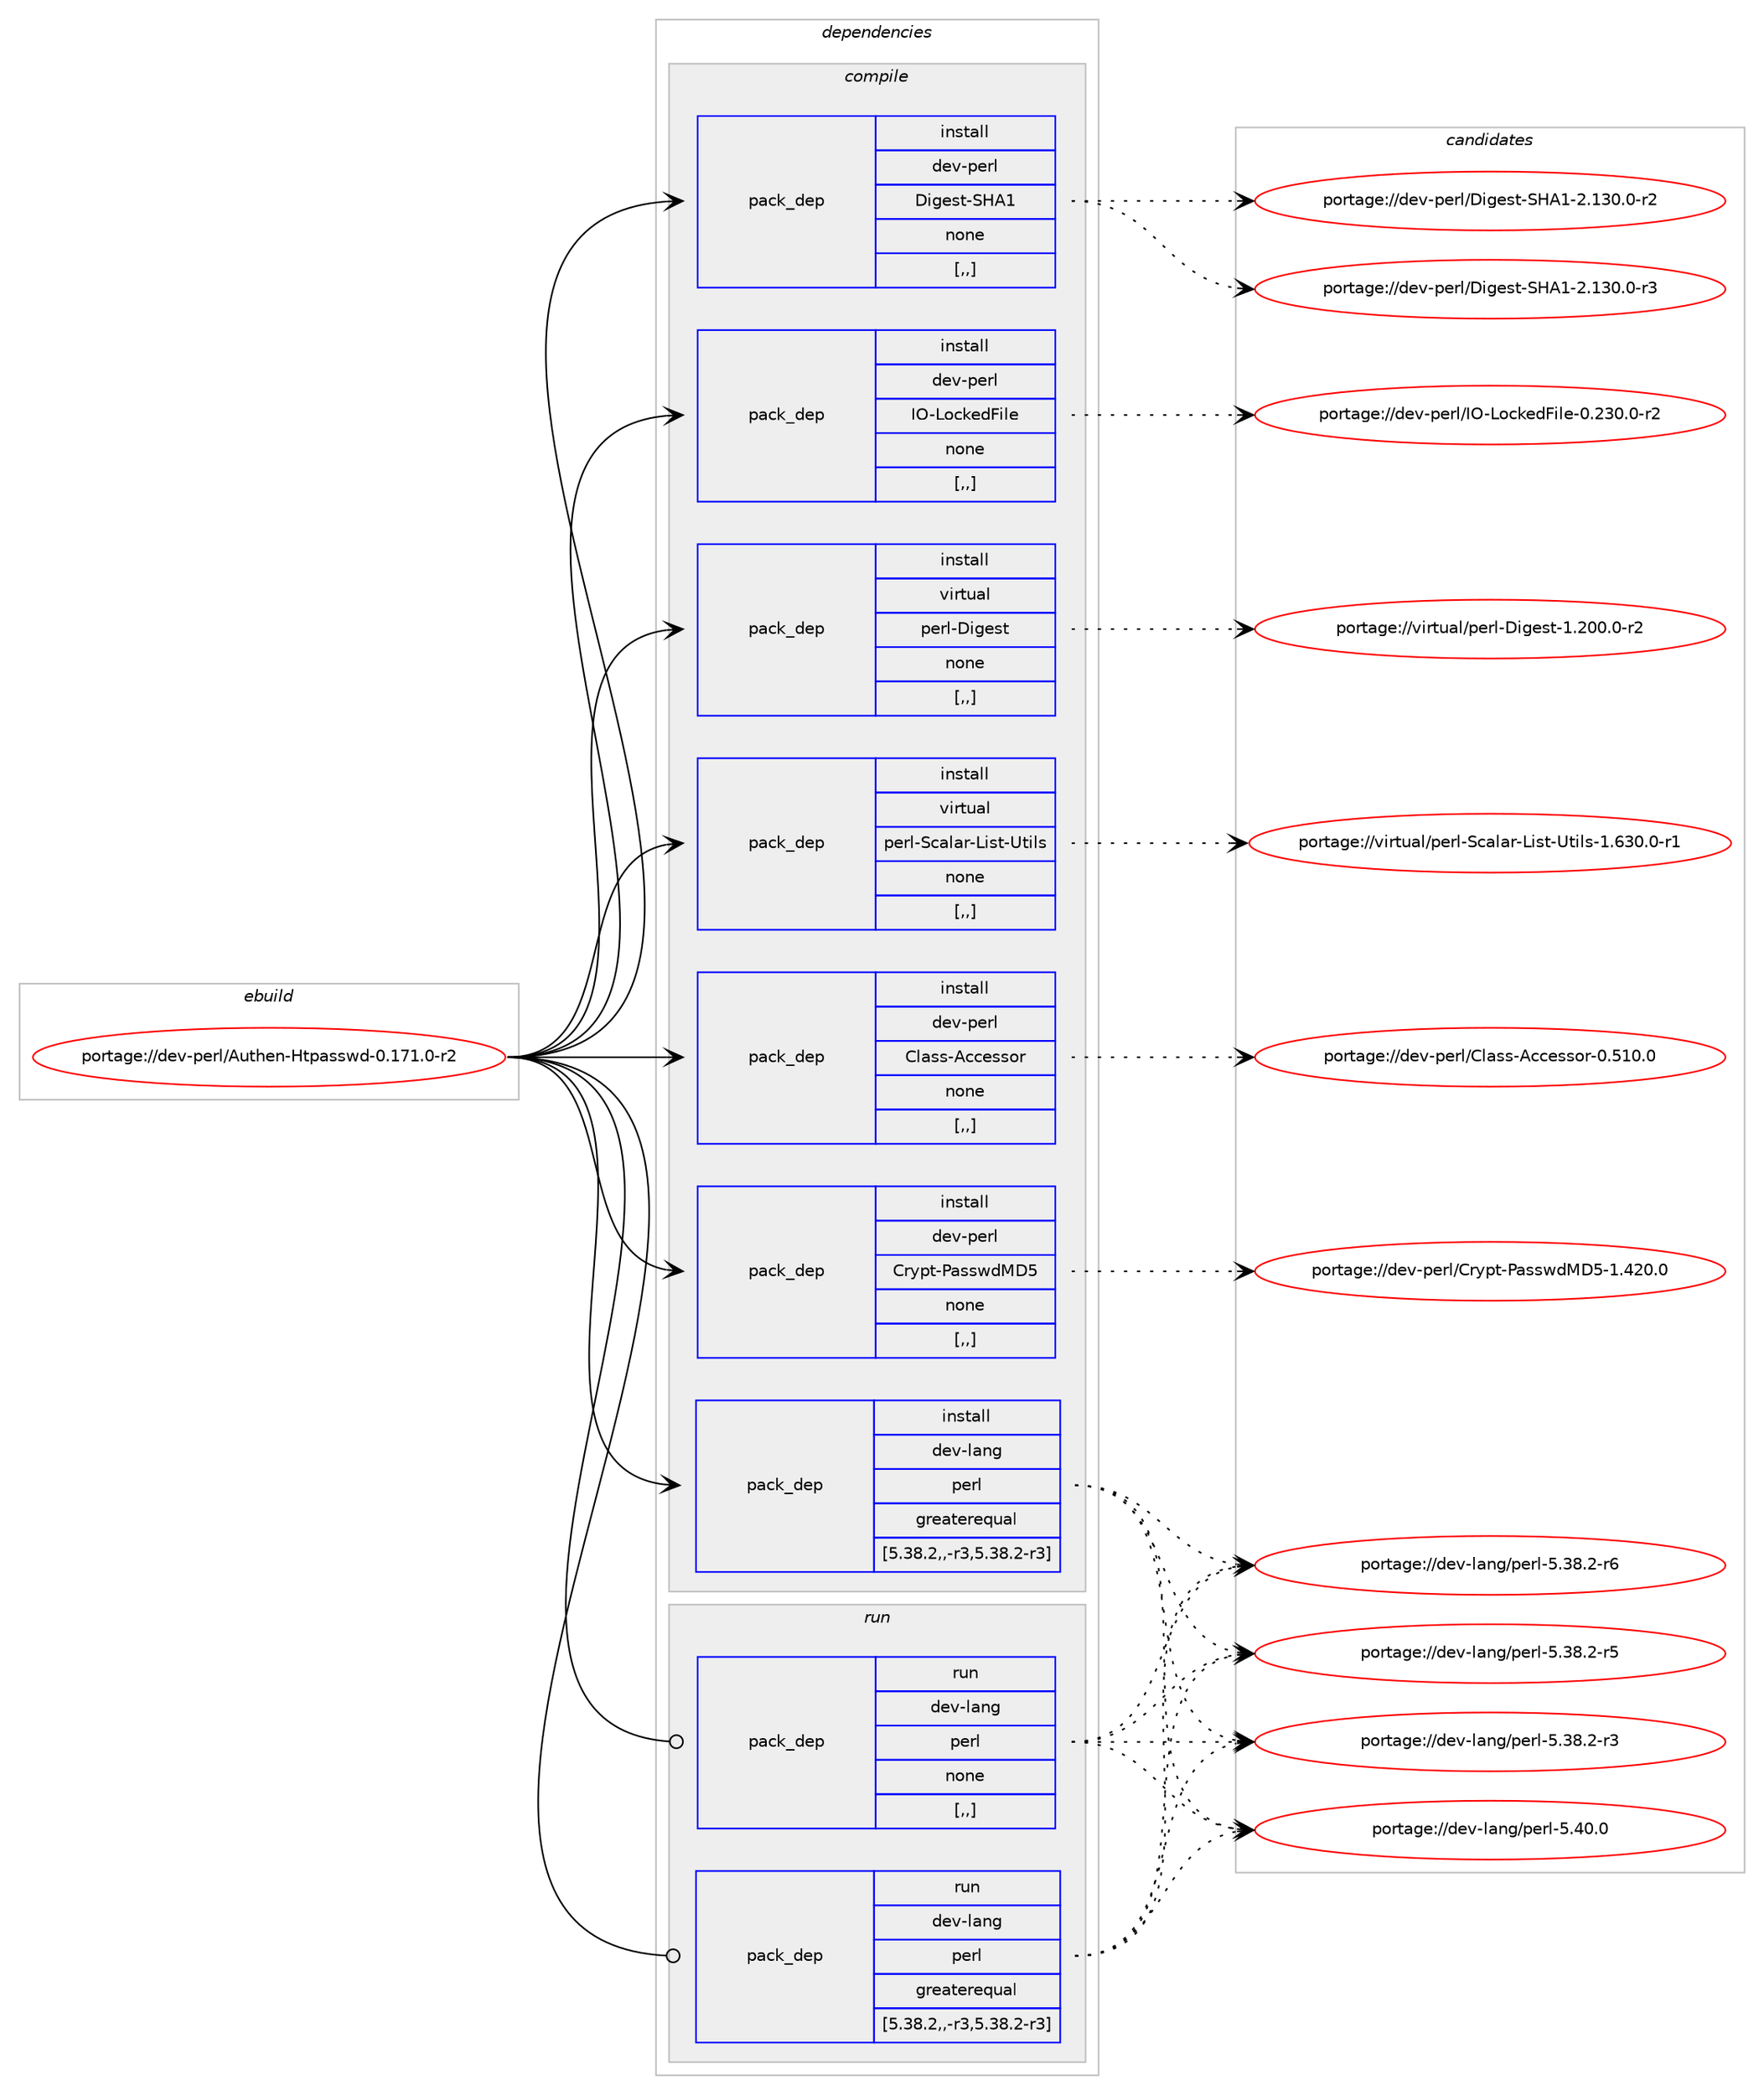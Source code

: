 digraph prolog {

# *************
# Graph options
# *************

newrank=true;
concentrate=true;
compound=true;
graph [rankdir=LR,fontname=Helvetica,fontsize=10,ranksep=1.5];#, ranksep=2.5, nodesep=0.2];
edge  [arrowhead=vee];
node  [fontname=Helvetica,fontsize=10];

# **********
# The ebuild
# **********

subgraph cluster_leftcol {
color=gray;
label=<<i>ebuild</i>>;
id [label="portage://dev-perl/Authen-Htpasswd-0.171.0-r2", color=red, width=4, href="../dev-perl/Authen-Htpasswd-0.171.0-r2.svg"];
}

# ****************
# The dependencies
# ****************

subgraph cluster_midcol {
color=gray;
label=<<i>dependencies</i>>;
subgraph cluster_compile {
fillcolor="#eeeeee";
style=filled;
label=<<i>compile</i>>;
subgraph pack95397 {
dependency126427 [label=<<TABLE BORDER="0" CELLBORDER="1" CELLSPACING="0" CELLPADDING="4" WIDTH="220"><TR><TD ROWSPAN="6" CELLPADDING="30">pack_dep</TD></TR><TR><TD WIDTH="110">install</TD></TR><TR><TD>dev-lang</TD></TR><TR><TD>perl</TD></TR><TR><TD>greaterequal</TD></TR><TR><TD>[5.38.2,,-r3,5.38.2-r3]</TD></TR></TABLE>>, shape=none, color=blue];
}
id:e -> dependency126427:w [weight=20,style="solid",arrowhead="vee"];
subgraph pack95398 {
dependency126428 [label=<<TABLE BORDER="0" CELLBORDER="1" CELLSPACING="0" CELLPADDING="4" WIDTH="220"><TR><TD ROWSPAN="6" CELLPADDING="30">pack_dep</TD></TR><TR><TD WIDTH="110">install</TD></TR><TR><TD>dev-perl</TD></TR><TR><TD>Class-Accessor</TD></TR><TR><TD>none</TD></TR><TR><TD>[,,]</TD></TR></TABLE>>, shape=none, color=blue];
}
id:e -> dependency126428:w [weight=20,style="solid",arrowhead="vee"];
subgraph pack95399 {
dependency126429 [label=<<TABLE BORDER="0" CELLBORDER="1" CELLSPACING="0" CELLPADDING="4" WIDTH="220"><TR><TD ROWSPAN="6" CELLPADDING="30">pack_dep</TD></TR><TR><TD WIDTH="110">install</TD></TR><TR><TD>dev-perl</TD></TR><TR><TD>Crypt-PasswdMD5</TD></TR><TR><TD>none</TD></TR><TR><TD>[,,]</TD></TR></TABLE>>, shape=none, color=blue];
}
id:e -> dependency126429:w [weight=20,style="solid",arrowhead="vee"];
subgraph pack95400 {
dependency126430 [label=<<TABLE BORDER="0" CELLBORDER="1" CELLSPACING="0" CELLPADDING="4" WIDTH="220"><TR><TD ROWSPAN="6" CELLPADDING="30">pack_dep</TD></TR><TR><TD WIDTH="110">install</TD></TR><TR><TD>dev-perl</TD></TR><TR><TD>Digest-SHA1</TD></TR><TR><TD>none</TD></TR><TR><TD>[,,]</TD></TR></TABLE>>, shape=none, color=blue];
}
id:e -> dependency126430:w [weight=20,style="solid",arrowhead="vee"];
subgraph pack95401 {
dependency126431 [label=<<TABLE BORDER="0" CELLBORDER="1" CELLSPACING="0" CELLPADDING="4" WIDTH="220"><TR><TD ROWSPAN="6" CELLPADDING="30">pack_dep</TD></TR><TR><TD WIDTH="110">install</TD></TR><TR><TD>dev-perl</TD></TR><TR><TD>IO-LockedFile</TD></TR><TR><TD>none</TD></TR><TR><TD>[,,]</TD></TR></TABLE>>, shape=none, color=blue];
}
id:e -> dependency126431:w [weight=20,style="solid",arrowhead="vee"];
subgraph pack95402 {
dependency126432 [label=<<TABLE BORDER="0" CELLBORDER="1" CELLSPACING="0" CELLPADDING="4" WIDTH="220"><TR><TD ROWSPAN="6" CELLPADDING="30">pack_dep</TD></TR><TR><TD WIDTH="110">install</TD></TR><TR><TD>virtual</TD></TR><TR><TD>perl-Digest</TD></TR><TR><TD>none</TD></TR><TR><TD>[,,]</TD></TR></TABLE>>, shape=none, color=blue];
}
id:e -> dependency126432:w [weight=20,style="solid",arrowhead="vee"];
subgraph pack95403 {
dependency126433 [label=<<TABLE BORDER="0" CELLBORDER="1" CELLSPACING="0" CELLPADDING="4" WIDTH="220"><TR><TD ROWSPAN="6" CELLPADDING="30">pack_dep</TD></TR><TR><TD WIDTH="110">install</TD></TR><TR><TD>virtual</TD></TR><TR><TD>perl-Scalar-List-Utils</TD></TR><TR><TD>none</TD></TR><TR><TD>[,,]</TD></TR></TABLE>>, shape=none, color=blue];
}
id:e -> dependency126433:w [weight=20,style="solid",arrowhead="vee"];
}
subgraph cluster_compileandrun {
fillcolor="#eeeeee";
style=filled;
label=<<i>compile and run</i>>;
}
subgraph cluster_run {
fillcolor="#eeeeee";
style=filled;
label=<<i>run</i>>;
subgraph pack95404 {
dependency126434 [label=<<TABLE BORDER="0" CELLBORDER="1" CELLSPACING="0" CELLPADDING="4" WIDTH="220"><TR><TD ROWSPAN="6" CELLPADDING="30">pack_dep</TD></TR><TR><TD WIDTH="110">run</TD></TR><TR><TD>dev-lang</TD></TR><TR><TD>perl</TD></TR><TR><TD>greaterequal</TD></TR><TR><TD>[5.38.2,,-r3,5.38.2-r3]</TD></TR></TABLE>>, shape=none, color=blue];
}
id:e -> dependency126434:w [weight=20,style="solid",arrowhead="odot"];
subgraph pack95405 {
dependency126435 [label=<<TABLE BORDER="0" CELLBORDER="1" CELLSPACING="0" CELLPADDING="4" WIDTH="220"><TR><TD ROWSPAN="6" CELLPADDING="30">pack_dep</TD></TR><TR><TD WIDTH="110">run</TD></TR><TR><TD>dev-lang</TD></TR><TR><TD>perl</TD></TR><TR><TD>none</TD></TR><TR><TD>[,,]</TD></TR></TABLE>>, shape=none, color=blue];
}
id:e -> dependency126435:w [weight=20,style="solid",arrowhead="odot"];
}
}

# **************
# The candidates
# **************

subgraph cluster_choices {
rank=same;
color=gray;
label=<<i>candidates</i>>;

subgraph choice95397 {
color=black;
nodesep=1;
choice10010111845108971101034711210111410845534652484648 [label="portage://dev-lang/perl-5.40.0", color=red, width=4,href="../dev-lang/perl-5.40.0.svg"];
choice100101118451089711010347112101114108455346515646504511454 [label="portage://dev-lang/perl-5.38.2-r6", color=red, width=4,href="../dev-lang/perl-5.38.2-r6.svg"];
choice100101118451089711010347112101114108455346515646504511453 [label="portage://dev-lang/perl-5.38.2-r5", color=red, width=4,href="../dev-lang/perl-5.38.2-r5.svg"];
choice100101118451089711010347112101114108455346515646504511451 [label="portage://dev-lang/perl-5.38.2-r3", color=red, width=4,href="../dev-lang/perl-5.38.2-r3.svg"];
dependency126427:e -> choice10010111845108971101034711210111410845534652484648:w [style=dotted,weight="100"];
dependency126427:e -> choice100101118451089711010347112101114108455346515646504511454:w [style=dotted,weight="100"];
dependency126427:e -> choice100101118451089711010347112101114108455346515646504511453:w [style=dotted,weight="100"];
dependency126427:e -> choice100101118451089711010347112101114108455346515646504511451:w [style=dotted,weight="100"];
}
subgraph choice95398 {
color=black;
nodesep=1;
choice10010111845112101114108476710897115115456599991011151151111144548465349484648 [label="portage://dev-perl/Class-Accessor-0.510.0", color=red, width=4,href="../dev-perl/Class-Accessor-0.510.0.svg"];
dependency126428:e -> choice10010111845112101114108476710897115115456599991011151151111144548465349484648:w [style=dotted,weight="100"];
}
subgraph choice95399 {
color=black;
nodesep=1;
choice1001011184511210111410847671141211121164580971151151191007768534549465250484648 [label="portage://dev-perl/Crypt-PasswdMD5-1.420.0", color=red, width=4,href="../dev-perl/Crypt-PasswdMD5-1.420.0.svg"];
dependency126429:e -> choice1001011184511210111410847671141211121164580971151151191007768534549465250484648:w [style=dotted,weight="100"];
}
subgraph choice95400 {
color=black;
nodesep=1;
choice100101118451121011141084768105103101115116458372654945504649514846484511451 [label="portage://dev-perl/Digest-SHA1-2.130.0-r3", color=red, width=4,href="../dev-perl/Digest-SHA1-2.130.0-r3.svg"];
choice100101118451121011141084768105103101115116458372654945504649514846484511450 [label="portage://dev-perl/Digest-SHA1-2.130.0-r2", color=red, width=4,href="../dev-perl/Digest-SHA1-2.130.0-r2.svg"];
dependency126430:e -> choice100101118451121011141084768105103101115116458372654945504649514846484511451:w [style=dotted,weight="100"];
dependency126430:e -> choice100101118451121011141084768105103101115116458372654945504649514846484511450:w [style=dotted,weight="100"];
}
subgraph choice95401 {
color=black;
nodesep=1;
choice100101118451121011141084773794576111991071011007010510810145484650514846484511450 [label="portage://dev-perl/IO-LockedFile-0.230.0-r2", color=red, width=4,href="../dev-perl/IO-LockedFile-0.230.0-r2.svg"];
dependency126431:e -> choice100101118451121011141084773794576111991071011007010510810145484650514846484511450:w [style=dotted,weight="100"];
}
subgraph choice95402 {
color=black;
nodesep=1;
choice1181051141161179710847112101114108456810510310111511645494650484846484511450 [label="portage://virtual/perl-Digest-1.200.0-r2", color=red, width=4,href="../virtual/perl-Digest-1.200.0-r2.svg"];
dependency126432:e -> choice1181051141161179710847112101114108456810510310111511645494650484846484511450:w [style=dotted,weight="100"];
}
subgraph choice95403 {
color=black;
nodesep=1;
choice118105114116117971084711210111410845839997108971144576105115116458511610510811545494654514846484511449 [label="portage://virtual/perl-Scalar-List-Utils-1.630.0-r1", color=red, width=4,href="../virtual/perl-Scalar-List-Utils-1.630.0-r1.svg"];
dependency126433:e -> choice118105114116117971084711210111410845839997108971144576105115116458511610510811545494654514846484511449:w [style=dotted,weight="100"];
}
subgraph choice95404 {
color=black;
nodesep=1;
choice10010111845108971101034711210111410845534652484648 [label="portage://dev-lang/perl-5.40.0", color=red, width=4,href="../dev-lang/perl-5.40.0.svg"];
choice100101118451089711010347112101114108455346515646504511454 [label="portage://dev-lang/perl-5.38.2-r6", color=red, width=4,href="../dev-lang/perl-5.38.2-r6.svg"];
choice100101118451089711010347112101114108455346515646504511453 [label="portage://dev-lang/perl-5.38.2-r5", color=red, width=4,href="../dev-lang/perl-5.38.2-r5.svg"];
choice100101118451089711010347112101114108455346515646504511451 [label="portage://dev-lang/perl-5.38.2-r3", color=red, width=4,href="../dev-lang/perl-5.38.2-r3.svg"];
dependency126434:e -> choice10010111845108971101034711210111410845534652484648:w [style=dotted,weight="100"];
dependency126434:e -> choice100101118451089711010347112101114108455346515646504511454:w [style=dotted,weight="100"];
dependency126434:e -> choice100101118451089711010347112101114108455346515646504511453:w [style=dotted,weight="100"];
dependency126434:e -> choice100101118451089711010347112101114108455346515646504511451:w [style=dotted,weight="100"];
}
subgraph choice95405 {
color=black;
nodesep=1;
choice10010111845108971101034711210111410845534652484648 [label="portage://dev-lang/perl-5.40.0", color=red, width=4,href="../dev-lang/perl-5.40.0.svg"];
choice100101118451089711010347112101114108455346515646504511454 [label="portage://dev-lang/perl-5.38.2-r6", color=red, width=4,href="../dev-lang/perl-5.38.2-r6.svg"];
choice100101118451089711010347112101114108455346515646504511453 [label="portage://dev-lang/perl-5.38.2-r5", color=red, width=4,href="../dev-lang/perl-5.38.2-r5.svg"];
choice100101118451089711010347112101114108455346515646504511451 [label="portage://dev-lang/perl-5.38.2-r3", color=red, width=4,href="../dev-lang/perl-5.38.2-r3.svg"];
dependency126435:e -> choice10010111845108971101034711210111410845534652484648:w [style=dotted,weight="100"];
dependency126435:e -> choice100101118451089711010347112101114108455346515646504511454:w [style=dotted,weight="100"];
dependency126435:e -> choice100101118451089711010347112101114108455346515646504511453:w [style=dotted,weight="100"];
dependency126435:e -> choice100101118451089711010347112101114108455346515646504511451:w [style=dotted,weight="100"];
}
}

}
